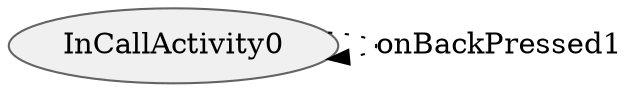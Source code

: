digraph {
fontname="Helvetica";
node[style="filled,solid", colorscheme=greys3, fillcolor=1, color=3];
InCallActivity0;
InCallActivity0 -> InCallActivity0[label="onBackPressed1",style=dotted];
}